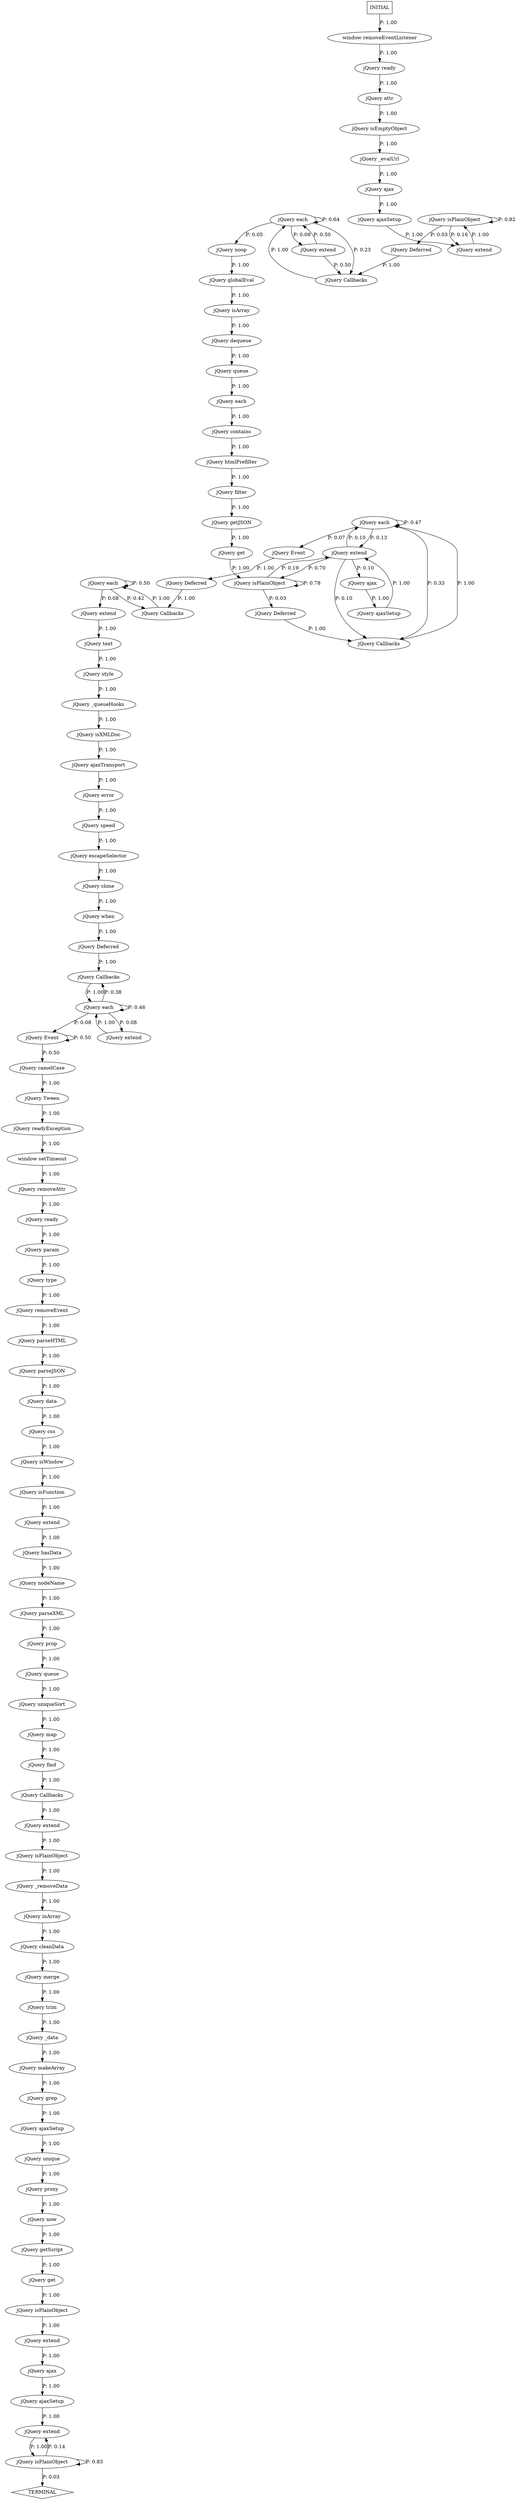 digraph G {
  0 [label="jQuery Callbacks"];
  1 [label="jQuery Callbacks"];
  2 [label="jQuery Callbacks"];
  3 [label="jQuery Callbacks"];
  4 [label="jQuery Callbacks"];
  5 [label="jQuery Deferred"];
  6 [label="jQuery Deferred"];
  7 [label="jQuery Deferred"];
  8 [label="jQuery Deferred"];
  9 [label="jQuery Event"];
  10 [label="jQuery Event"];
  11 [label="jQuery Tween"];
  12 [label="jQuery _data"];
  13 [label="jQuery _evalUrl"];
  14 [label="jQuery _queueHooks"];
  15 [label="jQuery _removeData"];
  16 [label="jQuery ajax"];
  17 [label="jQuery ajax"];
  18 [label="jQuery ajax"];
  19 [label="jQuery ajaxSetup"];
  20 [label="jQuery ajaxSetup"];
  21 [label="jQuery ajaxSetup"];
  22 [label="jQuery ajaxSetup"];
  23 [label="jQuery ajaxTransport"];
  24 [label="jQuery attr"];
  25 [label="jQuery camelCase"];
  26 [label="jQuery cleanData"];
  27 [label="jQuery clone"];
  28 [label="jQuery contains"];
  29 [label="jQuery css"];
  30 [label="jQuery data"];
  31 [label="jQuery dequeue"];
  32 [label="jQuery each"];
  33 [label="jQuery each"];
  34 [label="jQuery each"];
  35 [label="jQuery each"];
  36 [label="jQuery each"];
  37 [label="jQuery error"];
  38 [label="jQuery escapeSelector"];
  39 [label="jQuery extend"];
  40 [label="jQuery extend"];
  41 [label="jQuery extend"];
  42 [label="jQuery extend"];
  43 [label="jQuery extend"];
  44 [label="jQuery extend"];
  45 [label="jQuery extend"];
  46 [label="jQuery extend"];
  47 [label="jQuery extend"];
  48 [label="jQuery filter"];
  49 [label="jQuery find"];
  50 [label="jQuery get"];
  51 [label="jQuery get"];
  52 [label="jQuery getJSON"];
  53 [label="jQuery getScript"];
  54 [label="jQuery globalEval"];
  55 [label="jQuery grep"];
  56 [label="jQuery hasData"];
  57 [label="jQuery htmlPrefilter"];
  58 [label="jQuery inArray"];
  59 [label="jQuery isArray"];
  60 [label="jQuery isEmptyObject"];
  61 [label="jQuery isFunction"];
  62 [label="jQuery isPlainObject"];
  63 [label="jQuery isPlainObject"];
  64 [label="jQuery isPlainObject"];
  65 [label="jQuery isPlainObject"];
  66 [label="jQuery isPlainObject"];
  67 [label="jQuery isWindow"];
  68 [label="jQuery isXMLDoc"];
  69 [label="jQuery makeArray"];
  70 [label="jQuery map"];
  71 [label="jQuery merge"];
  72 [label="jQuery nodeName"];
  73 [label="jQuery noop"];
  74 [label="jQuery now"];
  75 [label="jQuery param"];
  76 [label="jQuery parseHTML"];
  77 [label="jQuery parseJSON"];
  78 [label="jQuery parseXML"];
  79 [label="jQuery prop"];
  80 [label="jQuery proxy"];
  81 [label="jQuery queue"];
  82 [label="jQuery queue"];
  83 [label="jQuery ready"];
  84 [label="jQuery ready"];
  85 [label="jQuery readyException"];
  86 [label="jQuery removeAttr"];
  87 [label="jQuery removeEvent"];
  88 [label="jQuery speed"];
  89 [label="jQuery style"];
  90 [label="jQuery text"];
  91 [label="jQuery trim"];
  92 [label="jQuery type"];
  93 [label="jQuery unique"];
  94 [label="jQuery uniqueSort"];
  95 [label="jQuery when"];
  96 [label="window removeEventListener"];
  97 [label="window setTimeout"];
  98 [label="TERMINAL",shape=diamond];
  99 [label="INITIAL",shape=box];
0->36 [label="P: 1.00"];
1->33 [label="P: 1.00"];
2->34 [label="P: 1.00"];
3->35 [label="P: 1.00"];
4->42 [label="P: 1.00"];
5->1 [label="P: 1.00"];
6->0 [label="P: 1.00"];
7->3 [label="P: 1.00"];
8->2 [label="P: 1.00"];
9->5 [label="P: 1.00"];
10->10 [label="P: 0.50"];
10->25 [label="P: 0.50"];
11->85 [label="P: 1.00"];
12->69 [label="P: 1.00"];
13->17 [label="P: 1.00"];
14->68 [label="P: 1.00"];
15->58 [label="P: 1.00"];
16->20 [label="P: 1.00"];
17->19 [label="P: 1.00"];
18->21 [label="P: 1.00"];
19->44 [label="P: 1.00"];
20->47 [label="P: 1.00"];
21->43 [label="P: 1.00"];
22->93 [label="P: 1.00"];
23->37 [label="P: 1.00"];
24->60 [label="P: 1.00"];
25->11 [label="P: 1.00"];
26->71 [label="P: 1.00"];
27->95 [label="P: 1.00"];
28->57 [label="P: 1.00"];
29->67 [label="P: 1.00"];
30->29 [label="P: 1.00"];
31->81 [label="P: 1.00"];
32->28 [label="P: 1.00"];
33->1 [label="P: 0.42"];
33->33 [label="P: 0.50"];
33->45 [label="P: 0.08"];
34->2 [label="P: 0.23"];
34->34 [label="P: 0.64"];
34->46 [label="P: 0.09"];
34->73 [label="P: 0.05"];
35->3 [label="P: 0.33"];
35->9 [label="P: 0.07"];
35->35 [label="P: 0.47"];
35->47 [label="P: 0.13"];
36->0 [label="P: 0.38"];
36->10 [label="P: 0.08"];
36->36 [label="P: 0.46"];
36->40 [label="P: 0.08"];
37->88 [label="P: 1.00"];
38->27 [label="P: 1.00"];
39->18 [label="P: 1.00"];
40->36 [label="P: 1.00"];
41->56 [label="P: 1.00"];
42->62 [label="P: 1.00"];
43->66 [label="P: 1.00"];
44->64 [label="P: 1.00"];
45->90 [label="P: 1.00"];
46->2 [label="P: 0.50"];
46->34 [label="P: 0.50"];
47->3 [label="P: 0.10"];
47->16 [label="P: 0.10"];
47->35 [label="P: 0.10"];
47->65 [label="P: 0.70"];
48->52 [label="P: 1.00"];
49->4 [label="P: 1.00"];
50->63 [label="P: 1.00"];
51->65 [label="P: 1.00"];
52->51 [label="P: 1.00"];
53->50 [label="P: 1.00"];
54->59 [label="P: 1.00"];
55->22 [label="P: 1.00"];
56->72 [label="P: 1.00"];
57->48 [label="P: 1.00"];
58->26 [label="P: 1.00"];
59->31 [label="P: 1.00"];
60->13 [label="P: 1.00"];
61->41 [label="P: 1.00"];
62->15 [label="P: 1.00"];
63->39 [label="P: 1.00"];
64->8 [label="P: 0.03"];
64->44 [label="P: 0.16"];
64->64 [label="P: 0.82"];
65->7 [label="P: 0.03"];
65->47 [label="P: 0.19"];
65->65 [label="P: 0.78"];
66->43 [label="P: 0.14"];
66->66 [label="P: 0.83"];
66->98 [label="P: 0.03"];
67->61 [label="P: 1.00"];
68->23 [label="P: 1.00"];
69->55 [label="P: 1.00"];
70->49 [label="P: 1.00"];
71->91 [label="P: 1.00"];
72->78 [label="P: 1.00"];
73->54 [label="P: 1.00"];
74->53 [label="P: 1.00"];
75->92 [label="P: 1.00"];
76->77 [label="P: 1.00"];
77->30 [label="P: 1.00"];
78->79 [label="P: 1.00"];
79->82 [label="P: 1.00"];
80->74 [label="P: 1.00"];
81->32 [label="P: 1.00"];
82->94 [label="P: 1.00"];
83->24 [label="P: 1.00"];
84->75 [label="P: 1.00"];
85->97 [label="P: 1.00"];
86->84 [label="P: 1.00"];
87->76 [label="P: 1.00"];
88->38 [label="P: 1.00"];
89->14 [label="P: 1.00"];
90->89 [label="P: 1.00"];
91->12 [label="P: 1.00"];
92->87 [label="P: 1.00"];
93->80 [label="P: 1.00"];
94->70 [label="P: 1.00"];
95->6 [label="P: 1.00"];
96->83 [label="P: 1.00"];
97->86 [label="P: 1.00"];
99->96 [label="P: 1.00"];
}
